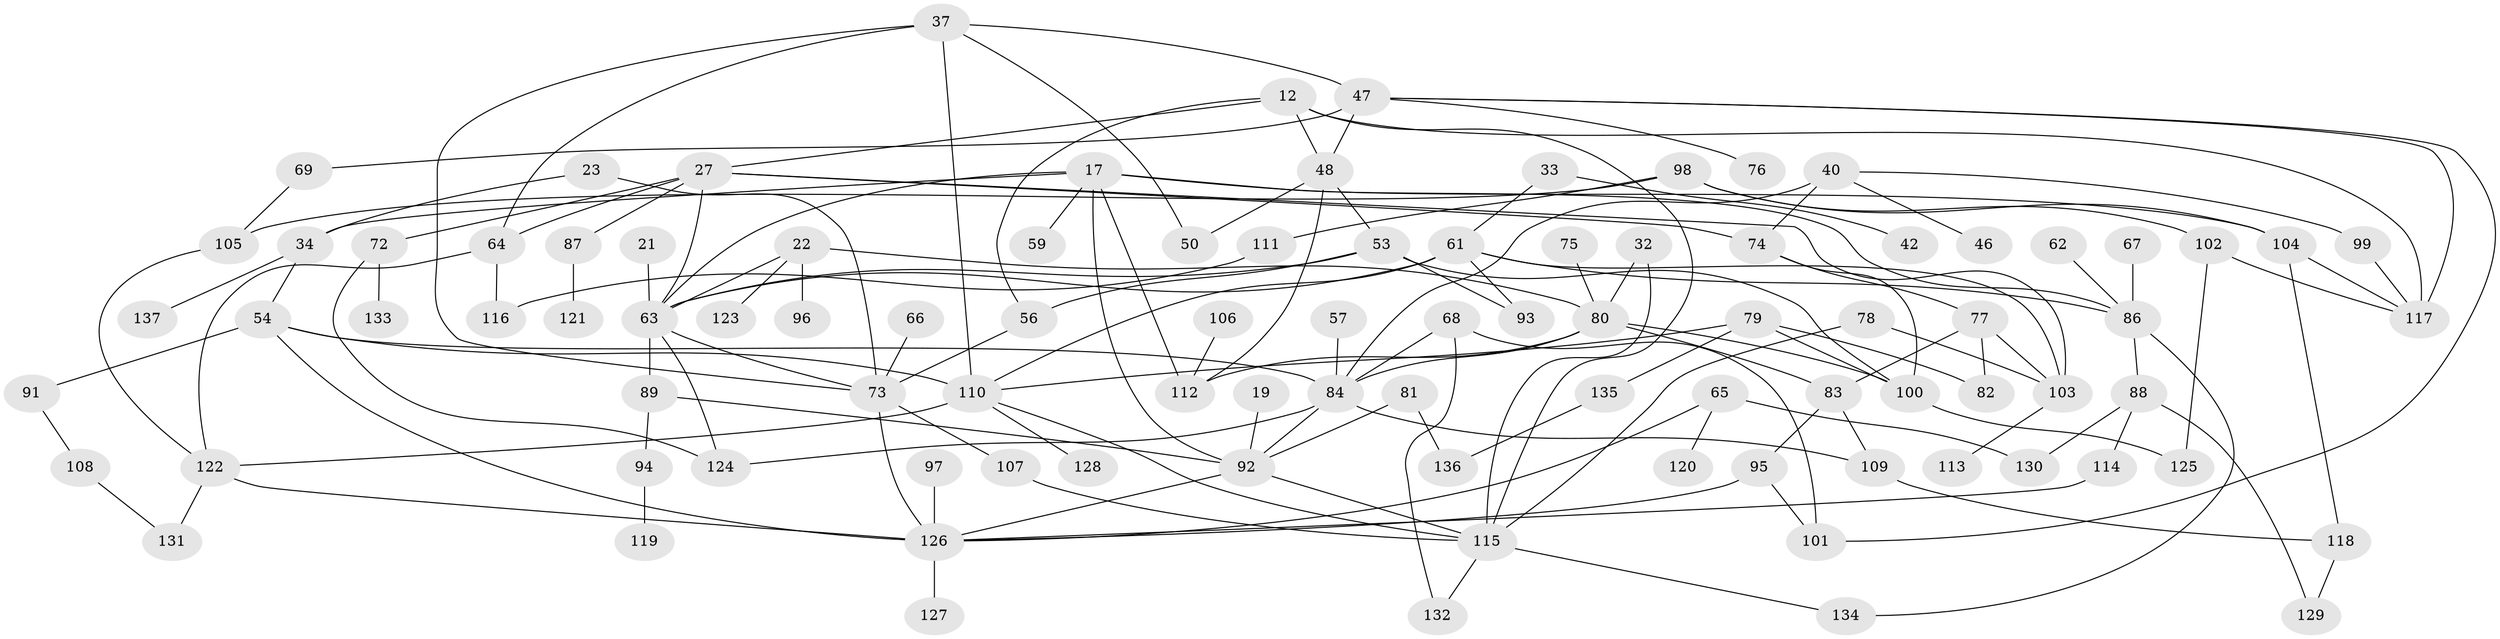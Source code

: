 // original degree distribution, {5: 0.0948905109489051, 6: 0.043795620437956206, 8: 0.0072992700729927005, 3: 0.19708029197080293, 2: 0.2846715328467153, 4: 0.15328467153284672, 7: 0.029197080291970802, 1: 0.1897810218978102}
// Generated by graph-tools (version 1.1) at 2025/45/03/04/25 21:45:48]
// undirected, 95 vertices, 149 edges
graph export_dot {
graph [start="1"]
  node [color=gray90,style=filled];
  12;
  17 [super="+2"];
  19;
  21;
  22;
  23;
  27 [super="+7+10"];
  32;
  33;
  34;
  37 [super="+28"];
  40;
  42;
  46;
  47 [super="+39"];
  48 [super="+18"];
  50;
  53 [super="+29"];
  54 [super="+41"];
  56 [super="+31"];
  57;
  59;
  61 [super="+24"];
  62;
  63 [super="+9+3"];
  64;
  65;
  66;
  67;
  68 [super="+52"];
  69;
  72 [super="+35"];
  73 [super="+11+14"];
  74 [super="+44"];
  75;
  76;
  77;
  78;
  79;
  80 [super="+4+43"];
  81;
  82;
  83;
  84 [super="+30"];
  86 [super="+58"];
  87;
  88;
  89;
  91;
  92 [super="+8+85"];
  93;
  94;
  95;
  96;
  97;
  98 [super="+45"];
  99;
  100 [super="+49"];
  101;
  102;
  103 [super="+36+38"];
  104 [super="+5"];
  105;
  106;
  107;
  108;
  109;
  110 [super="+60+71"];
  111;
  112 [super="+6"];
  113;
  114;
  115 [super="+20+51"];
  116;
  117;
  118;
  119;
  120;
  121;
  122 [super="+70"];
  123;
  124 [super="+26"];
  125;
  126 [super="+90"];
  127;
  128;
  129;
  130;
  131;
  132;
  133;
  134;
  135;
  136;
  137;
  12 -- 56;
  12 -- 117;
  12 -- 27;
  12 -- 115;
  12 -- 48;
  17 -- 59;
  17 -- 34;
  17 -- 63 [weight=2];
  17 -- 104;
  17 -- 92 [weight=2];
  17 -- 86;
  17 -- 112;
  19 -- 92;
  21 -- 63;
  22 -- 96;
  22 -- 123;
  22 -- 63;
  22 -- 80;
  23 -- 34;
  23 -- 73;
  27 -- 72;
  27 -- 64;
  27 -- 63 [weight=2];
  27 -- 87;
  27 -- 74;
  27 -- 103;
  32 -- 80;
  32 -- 115;
  33 -- 42;
  33 -- 61;
  34 -- 137;
  34 -- 54;
  37 -- 50;
  37 -- 64;
  37 -- 110 [weight=2];
  37 -- 73;
  37 -- 47 [weight=2];
  40 -- 46;
  40 -- 99;
  40 -- 84 [weight=2];
  40 -- 74 [weight=2];
  47 -- 117;
  47 -- 48;
  47 -- 101;
  47 -- 69;
  47 -- 76;
  48 -- 50;
  48 -- 53;
  48 -- 112;
  53 -- 93;
  53 -- 56;
  53 -- 100;
  53 -- 63;
  54 -- 91;
  54 -- 84;
  54 -- 126;
  54 -- 110;
  56 -- 73;
  57 -- 84;
  61 -- 93;
  61 -- 63 [weight=2];
  61 -- 103;
  61 -- 86;
  61 -- 110;
  62 -- 86;
  63 -- 89;
  63 -- 73 [weight=2];
  63 -- 124;
  64 -- 116;
  64 -- 122;
  65 -- 120;
  65 -- 130;
  65 -- 126;
  66 -- 73;
  67 -- 86;
  68 -- 132;
  68 -- 101;
  68 -- 84;
  69 -- 105;
  72 -- 124;
  72 -- 133;
  73 -- 107;
  73 -- 126 [weight=2];
  74 -- 77;
  74 -- 100;
  75 -- 80;
  77 -- 83;
  77 -- 82;
  77 -- 103;
  78 -- 103;
  78 -- 115;
  79 -- 82;
  79 -- 135;
  79 -- 100;
  79 -- 110;
  80 -- 84 [weight=2];
  80 -- 83;
  80 -- 100;
  80 -- 112;
  81 -- 136;
  81 -- 92;
  83 -- 109;
  83 -- 95;
  84 -- 109;
  84 -- 124;
  84 -- 92;
  86 -- 88;
  86 -- 134;
  87 -- 121;
  88 -- 114;
  88 -- 130;
  88 -- 129;
  89 -- 94;
  89 -- 92;
  91 -- 108;
  92 -- 126;
  92 -- 115;
  94 -- 119;
  95 -- 101;
  95 -- 126;
  97 -- 126;
  98 -- 102;
  98 -- 104;
  98 -- 105;
  98 -- 111;
  99 -- 117;
  100 -- 125;
  102 -- 117;
  102 -- 125;
  103 -- 113;
  104 -- 117;
  104 -- 118;
  105 -- 122;
  106 -- 112;
  107 -- 115;
  108 -- 131;
  109 -- 118;
  110 -- 115;
  110 -- 128;
  110 -- 122 [weight=2];
  111 -- 116;
  114 -- 126;
  115 -- 132;
  115 -- 134;
  118 -- 129;
  122 -- 131;
  122 -- 126;
  126 -- 127;
  135 -- 136;
}
